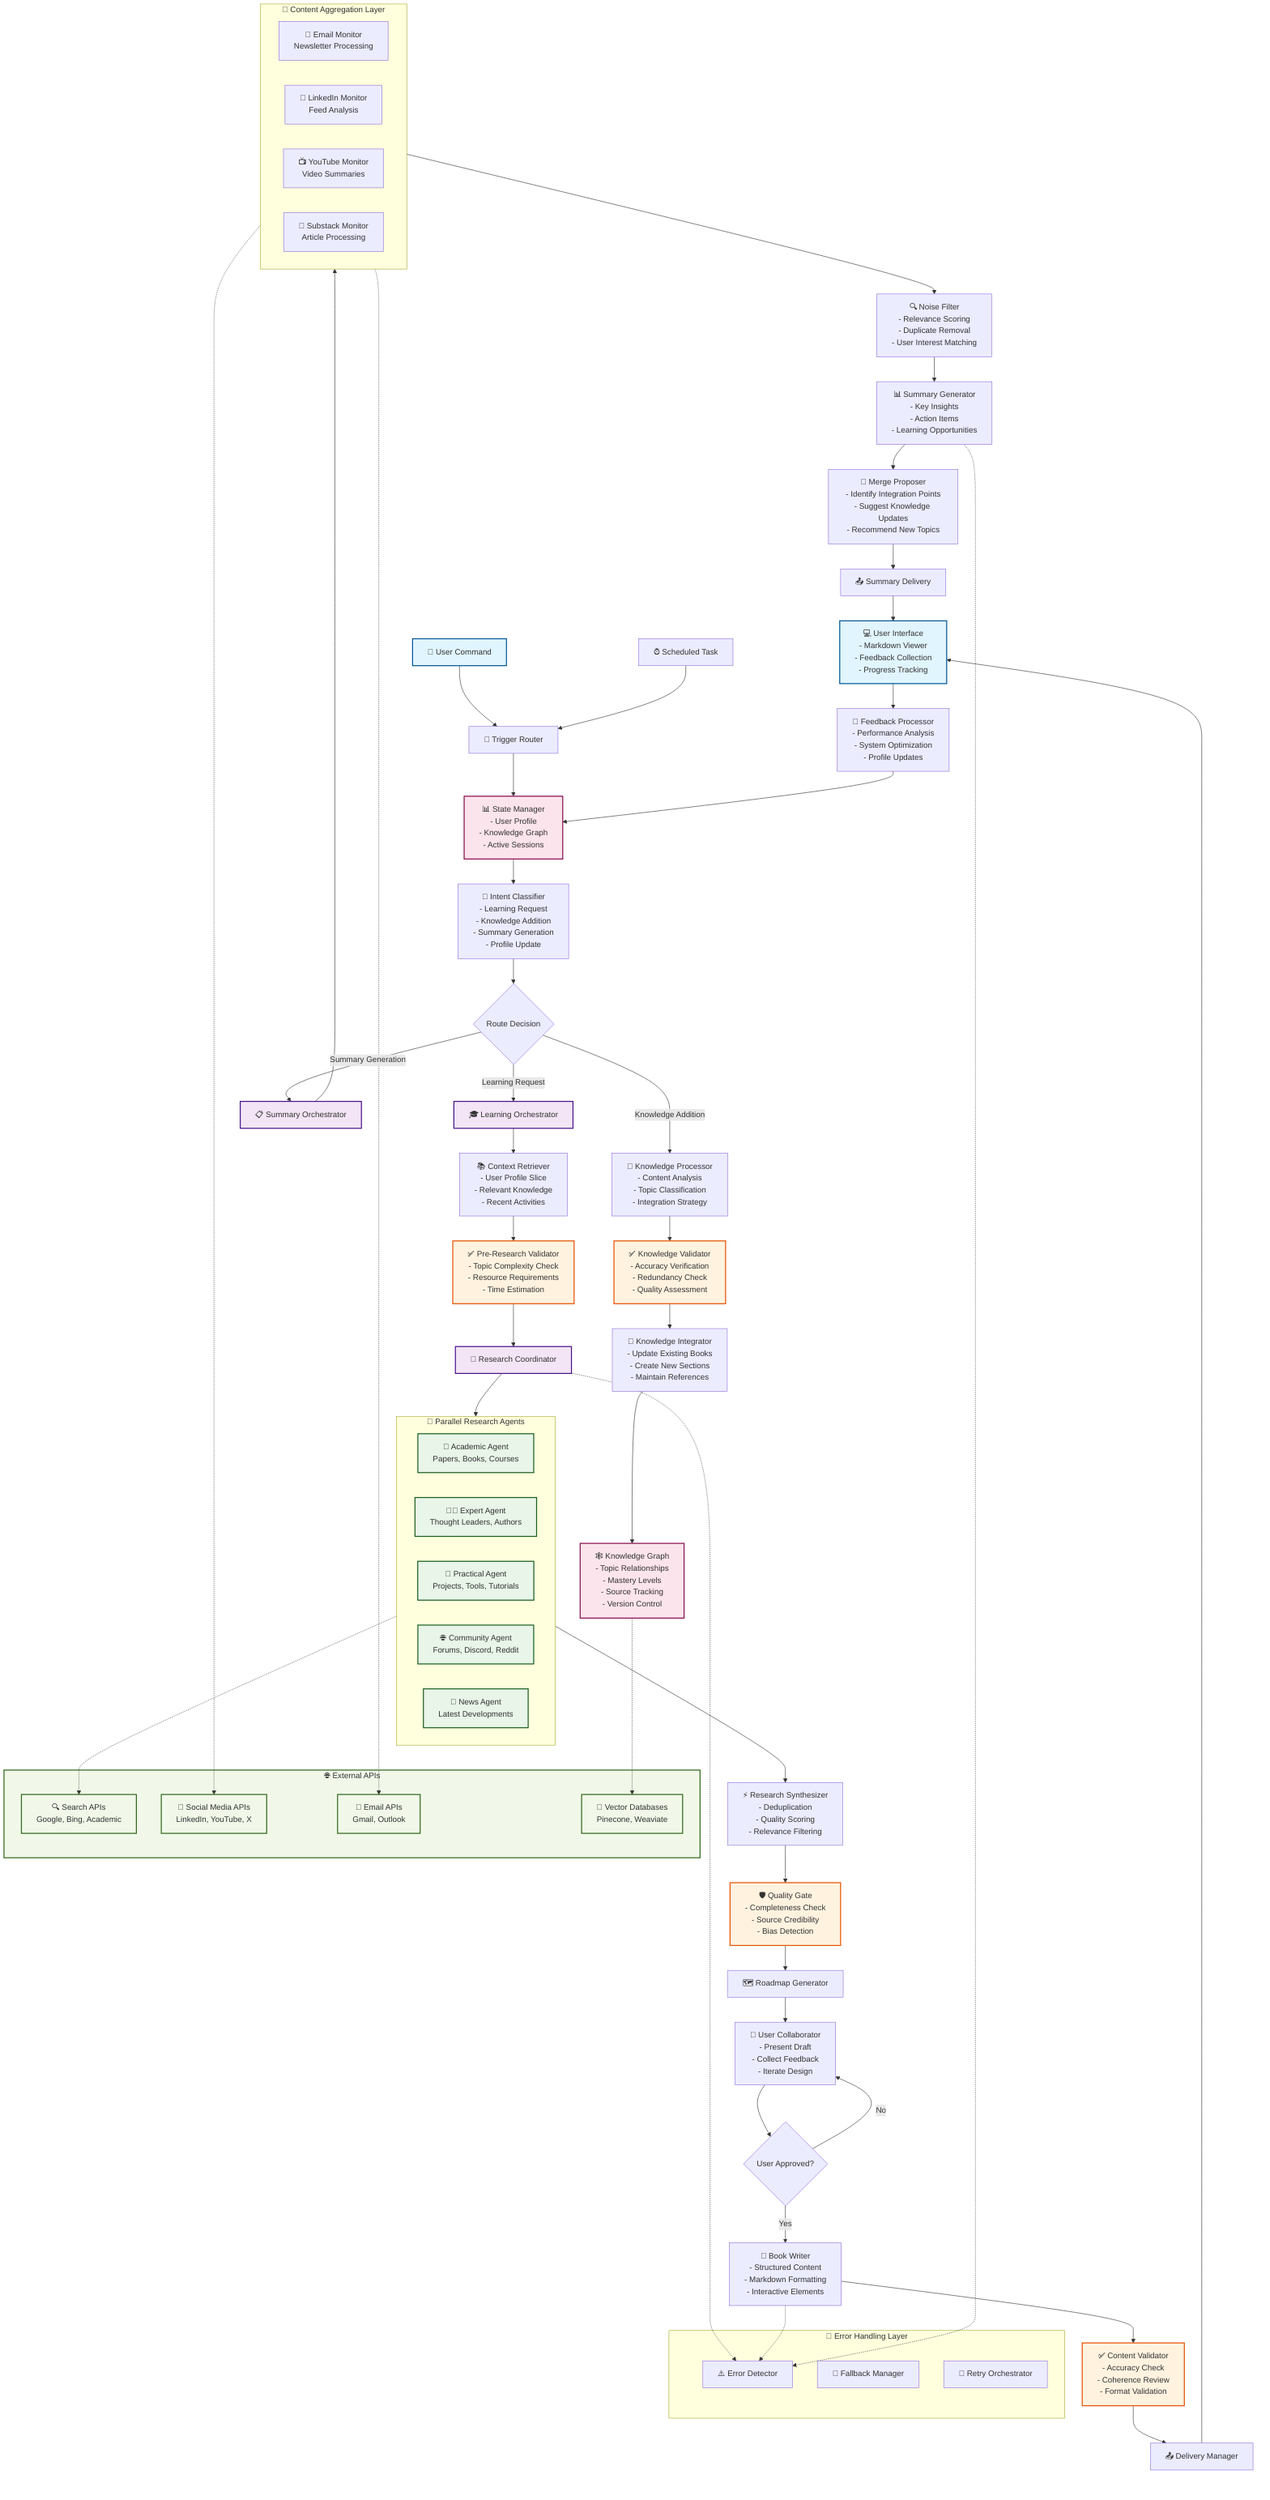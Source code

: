 graph TB
    %% Entry Points
    UserCommand[👤 User Command] --> TriggerRouter
    ScheduledTask[⏰ Scheduled Task] --> TriggerRouter
    
    %% State Management Layer
    TriggerRouter[🎯 Trigger Router] --> StateManager
    StateManager[📊 State Manager<br/>- User Profile<br/>- Knowledge Graph<br/>- Active Sessions] --> IntentClassifier
    
    %% Intent Processing
    IntentClassifier[🧠 Intent Classifier<br/>- Learning Request<br/>- Knowledge Addition<br/>- Summary Generation<br/>- Profile Update] --> RouterGate{Route Decision}
    
    %% Learning Flow Path
    RouterGate -->|Learning Request| LearningOrchestrator
    LearningOrchestrator[🎓 Learning Orchestrator] --> ContextRetriever
    ContextRetriever[📚 Context Retriever<br/>- User Profile Slice<br/>- Relevant Knowledge<br/>- Recent Activities] --> PreResearchValidator
    
    PreResearchValidator[✅ Pre-Research Validator<br/>- Topic Complexity Check<br/>- Resource Requirements<br/>- Time Estimation] --> ResearchCoordinator
    
    %% Multi-Agent Research Layer
    ResearchCoordinator[🔬 Research Coordinator] --> ParallelResearch
    subgraph ParallelResearch["🚀 Parallel Research Agents"]
        AcademicAgent[📖 Academic Agent<br/>Papers, Books, Courses]
        ExpertAgent[👨‍🏫 Expert Agent<br/>Thought Leaders, Authors]
        PracticalAgent[🔧 Practical Agent<br/>Projects, Tools, Tutorials]
        CommunityAgent[🌐 Community Agent<br/>Forums, Discord, Reddit]
        NewsAgent[📰 News Agent<br/>Latest Developments]
    end
    
    %% Research Synthesis
    ParallelResearch --> ResearchSynthesizer
    ResearchSynthesizer[⚡ Research Synthesizer<br/>- Deduplication<br/>- Quality Scoring<br/>- Relevance Filtering] --> QualityGate
    
    QualityGate[🛡️ Quality Gate<br/>- Completeness Check<br/>- Source Credibility<br/>- Bias Detection] --> RoadmapGenerator
    
    %% Roadmap Creation Flow
    RoadmapGenerator[🗺️ Roadmap Generator] --> UserCollaborator
    UserCollaborator[🤝 User Collaborator<br/>- Present Draft<br/>- Collect Feedback<br/>- Iterate Design] --> RoadmapApproval{User Approved?}
    
    RoadmapApproval -->|No| UserCollaborator
    RoadmapApproval -->|Yes| BookWriter
    
    %% Content Generation
    BookWriter[📝 Book Writer<br/>- Structured Content<br/>- Markdown Formatting<br/>- Interactive Elements] --> ContentValidator
    ContentValidator[✅ Content Validator<br/>- Accuracy Check<br/>- Coherence Review<br/>- Format Validation] --> DeliveryManager
    
    %% Daily Summary Flow Path
    RouterGate -->|Summary Generation| SummaryOrchestrator
    SummaryOrchestrator[📋 Summary Orchestrator] --> ContentAggregator
    
    subgraph ContentAggregator["📡 Content Aggregation Layer"]
        EmailMonitor[📧 Email Monitor<br/>Newsletter Processing]
        LinkedInMonitor[💼 LinkedIn Monitor<br/>Feed Analysis]
        YouTubeMonitor[📺 YouTube Monitor<br/>Video Summaries]
        SubstackMonitor[📝 Substack Monitor<br/>Article Processing]
    end
    
    ContentAggregator --> NoiseFilter
    NoiseFilter[🔍 Noise Filter<br/>- Relevance Scoring<br/>- Duplicate Removal<br/>- User Interest Matching] --> SummaryGenerator
    
    SummaryGenerator[📊 Summary Generator<br/>- Key Insights<br/>- Action Items<br/>- Learning Opportunities] --> MergeProposer
    
    MergeProposer[🔗 Merge Proposer<br/>- Identify Integration Points<br/>- Suggest Knowledge Updates<br/>- Recommend New Topics] --> SummaryDelivery
    
    %% Knowledge Addition Flow
    RouterGate -->|Knowledge Addition| KnowledgeProcessor
    KnowledgeProcessor[🧩 Knowledge Processor<br/>- Content Analysis<br/>- Topic Classification<br/>- Integration Strategy] --> KnowledgeValidator
    
    KnowledgeValidator[✅ Knowledge Validator<br/>- Accuracy Verification<br/>- Redundancy Check<br/>- Quality Assessment] --> KnowledgeIntegrator
    
    KnowledgeIntegrator[🔧 Knowledge Integrator<br/>- Update Existing Books<br/>- Create New Sections<br/>- Maintain References] --> KnowledgeGraph
    
    %% Central Knowledge Store
    KnowledgeGraph[🕸️ Knowledge Graph<br/>- Topic Relationships<br/>- Mastery Levels<br/>- Source Tracking<br/>- Version Control]
    
    %% Delivery and Feedback
    DeliveryManager[📤 Delivery Manager] --> UserInterface
    SummaryDelivery[📤 Summary Delivery] --> UserInterface
    UserInterface[💻 User Interface<br/>- Markdown Viewer<br/>- Feedback Collection<br/>- Progress Tracking] --> FeedbackProcessor
    
    FeedbackProcessor[🔄 Feedback Processor<br/>- Performance Analysis<br/>- System Optimization<br/>- Profile Updates] --> StateManager
    
    %% Error Handling and Recovery
    subgraph ErrorHandling["🚨 Error Handling Layer"]
        ErrorDetector[⚠️ Error Detector]
        FallbackManager[🔄 Fallback Manager]
        RetryOrchestrator[🔁 Retry Orchestrator]
    end
    
    %% External Integrations
    subgraph ExternalAPIs["🌐 External APIs"]
        SearchAPIs[🔍 Search APIs<br/>Google, Bing, Academic]
        SocialAPIs[📱 Social Media APIs<br/>LinkedIn, YouTube, X]
        EmailAPIs[📧 Email APIs<br/>Gmail, Outlook]
        DatabaseAPIs[💾 Vector Databases<br/>Pinecone, Weaviate]
    end
    
    %% Connect error handling
    ResearchCoordinator -.-> ErrorDetector
    BookWriter -.-> ErrorDetector
    SummaryGenerator -.-> ErrorDetector
    
    %% Connect external APIs
    ParallelResearch -.-> SearchAPIs
    ContentAggregator -.-> SocialAPIs
    ContentAggregator -.-> EmailAPIs
    KnowledgeGraph -.-> DatabaseAPIs
    
    %% Styling
    classDef userNode fill:#e1f5fe,stroke:#01579b,stroke-width:2px
    classDef orchestrator fill:#f3e5f5,stroke:#4a148c,stroke-width:2px
    classDef agent fill:#e8f5e8,stroke:#1b5e20,stroke-width:2px
    classDef validator fill:#fff3e0,stroke:#e65100,stroke-width:2px
    classDef storage fill:#fce4ec,stroke:#880e4f,stroke-width:2px
    classDef external fill:#f1f8e9,stroke:#33691e,stroke-width:2px
    
    class UserCommand,UserInterface userNode
    class LearningOrchestrator,SummaryOrchestrator,ResearchCoordinator orchestrator
    class AcademicAgent,ExpertAgent,PracticalAgent,CommunityAgent,NewsAgent agent
    class PreResearchValidator,QualityGate,ContentValidator,KnowledgeValidator validator
    class StateManager,KnowledgeGraph storage
    class ExternalAPIs,SearchAPIs,SocialAPIs,EmailAPIs,DatabaseAPIs external